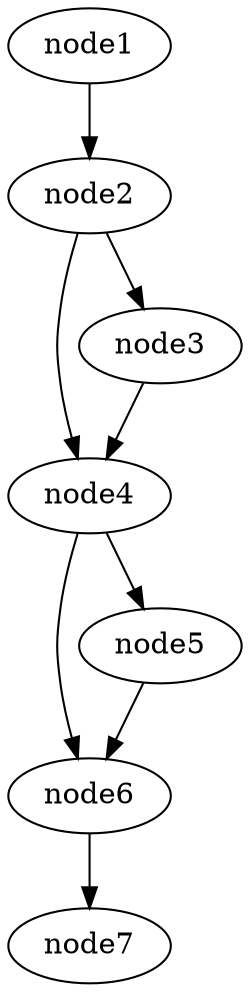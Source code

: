 digraph g{
	node7
	node6 -> node7
	node5 -> node6
	node4 -> node6
	node4 -> node5
	node3 -> node4
	node2 -> node4
	node2 -> node3
	node1 -> node2
}
